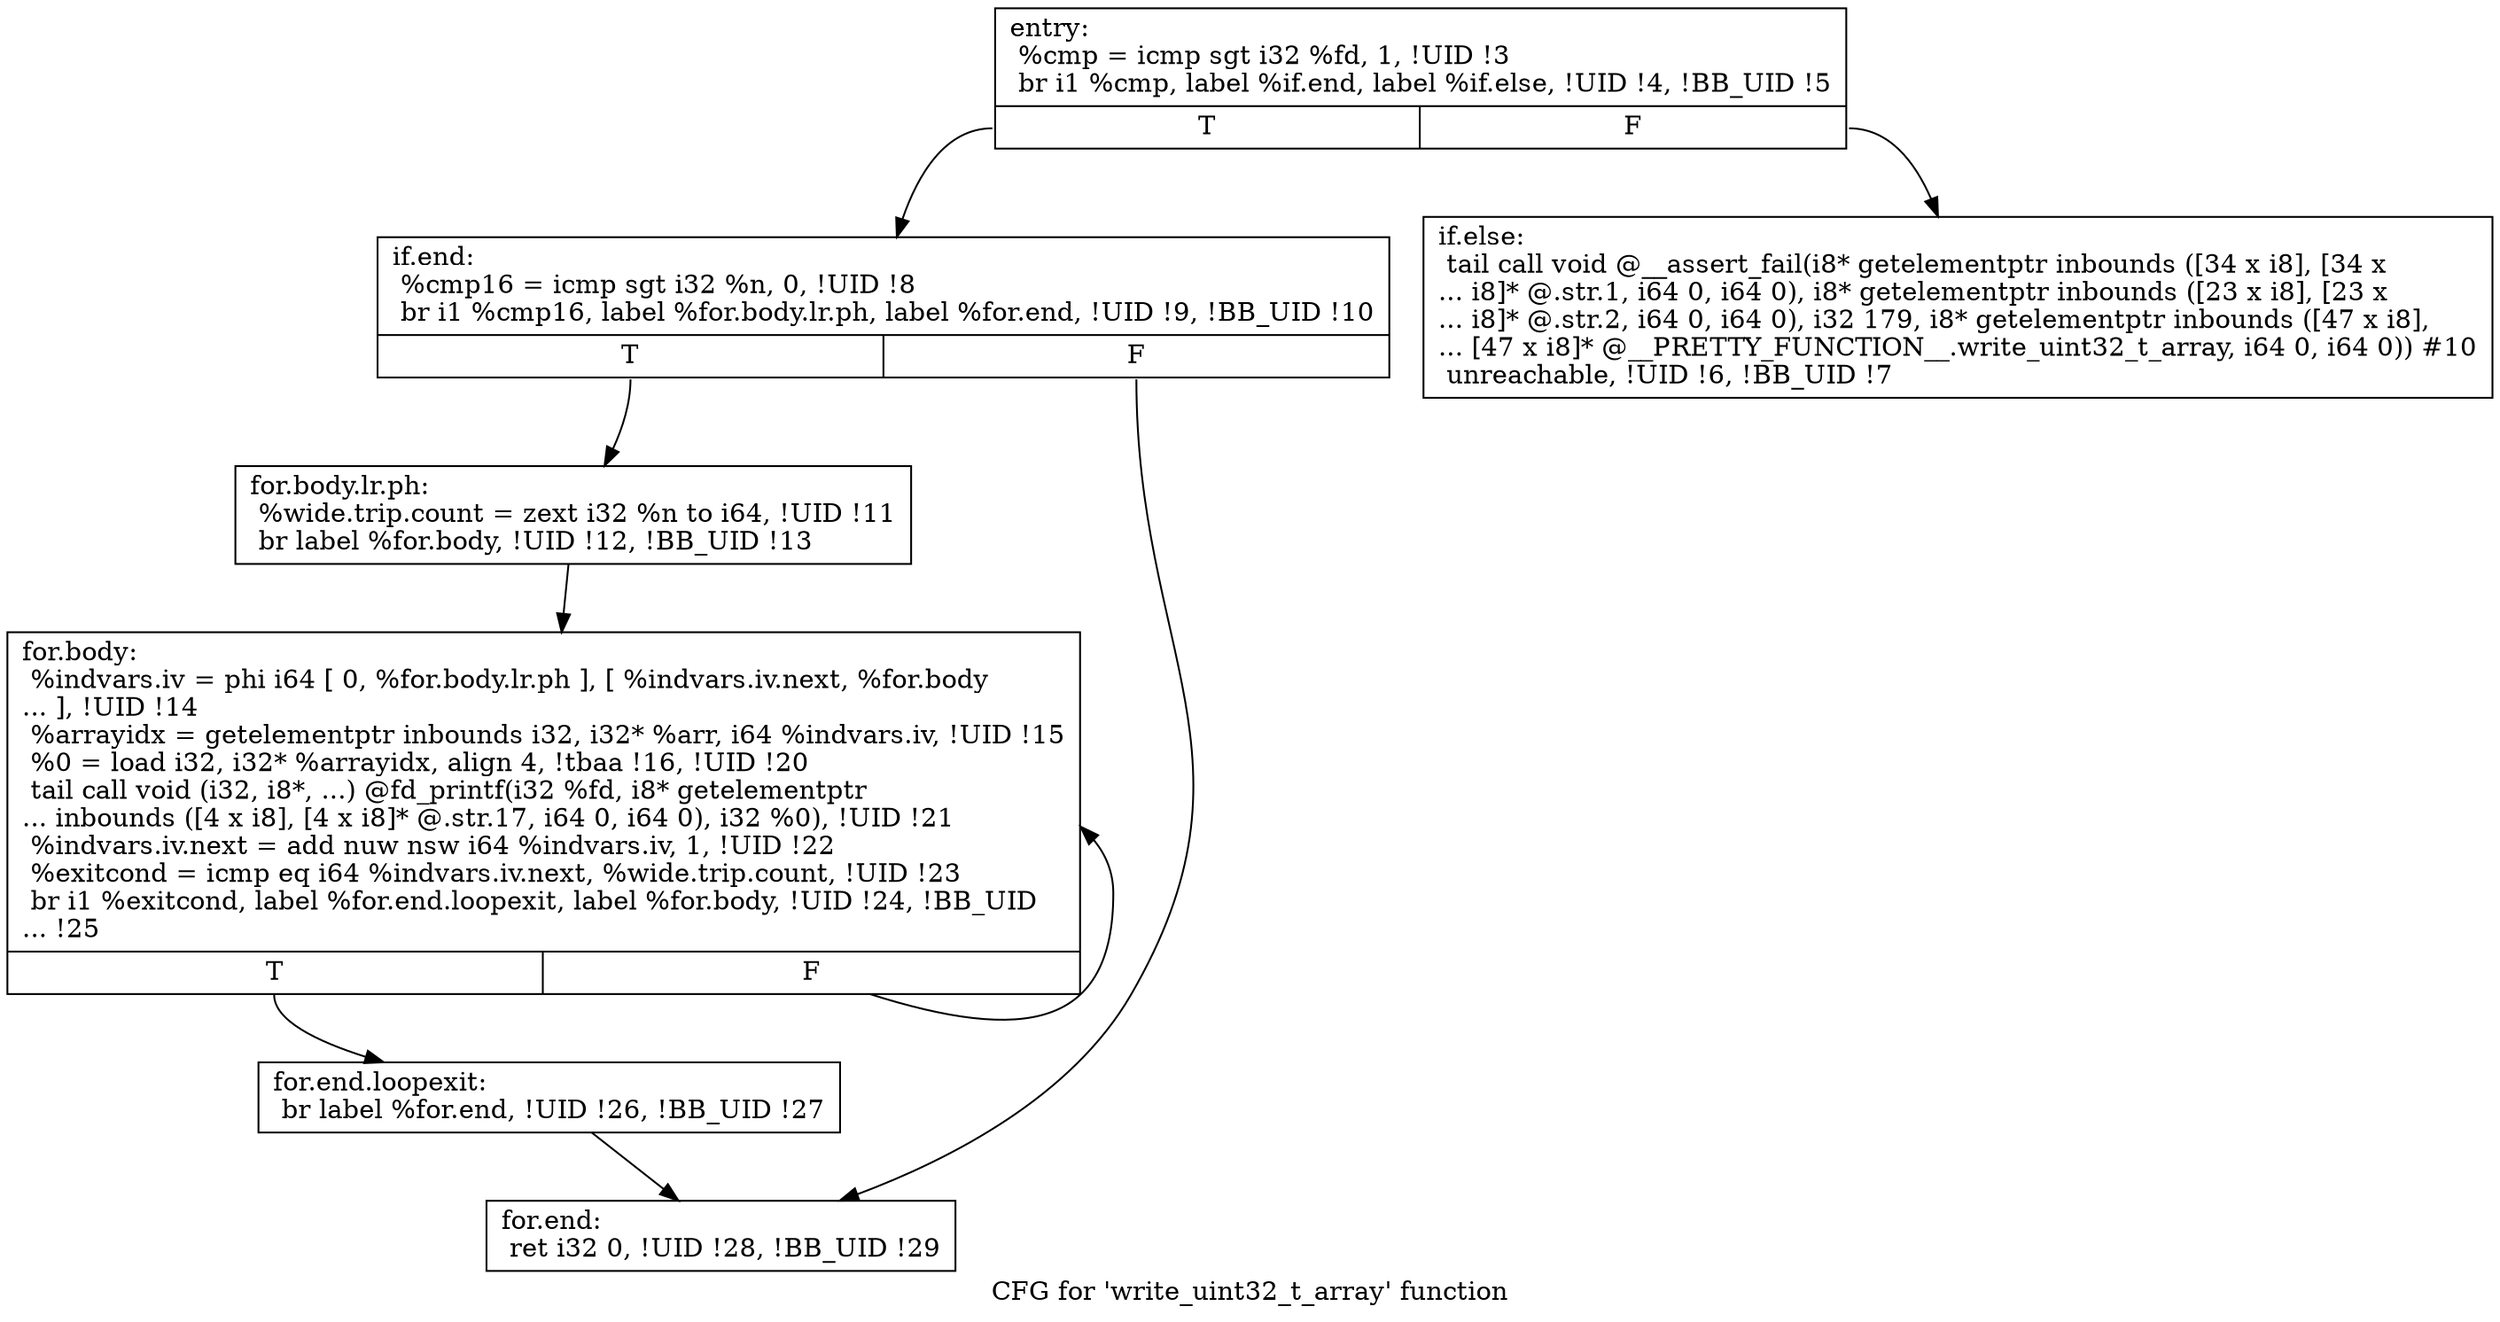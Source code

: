 digraph "CFG for 'write_uint32_t_array' function" {
	label="CFG for 'write_uint32_t_array' function";

	Node0x55f0144a5640 [shape=record,label="{entry:\l  %cmp = icmp sgt i32 %fd, 1, !UID !3\l  br i1 %cmp, label %if.end, label %if.else, !UID !4, !BB_UID !5\l|{<s0>T|<s1>F}}"];
	Node0x55f0144a5640:s0 -> Node0x55f0144cb7e0;
	Node0x55f0144a5640:s1 -> Node0x55f0144cb790;
	Node0x55f0144cb790 [shape=record,label="{if.else:                                          \l  tail call void @__assert_fail(i8* getelementptr inbounds ([34 x i8], [34 x\l... i8]* @.str.1, i64 0, i64 0), i8* getelementptr inbounds ([23 x i8], [23 x\l... i8]* @.str.2, i64 0, i64 0), i32 179, i8* getelementptr inbounds ([47 x i8],\l... [47 x i8]* @__PRETTY_FUNCTION__.write_uint32_t_array, i64 0, i64 0)) #10\l  unreachable, !UID !6, !BB_UID !7\l}"];
	Node0x55f0144cb7e0 [shape=record,label="{if.end:                                           \l  %cmp16 = icmp sgt i32 %n, 0, !UID !8\l  br i1 %cmp16, label %for.body.lr.ph, label %for.end, !UID !9, !BB_UID !10\l|{<s0>T|<s1>F}}"];
	Node0x55f0144cb7e0:s0 -> Node0x55f0144cb830;
	Node0x55f0144cb7e0:s1 -> Node0x55f0144cb920;
	Node0x55f0144cb830 [shape=record,label="{for.body.lr.ph:                                   \l  %wide.trip.count = zext i32 %n to i64, !UID !11\l  br label %for.body, !UID !12, !BB_UID !13\l}"];
	Node0x55f0144cb830 -> Node0x55f0144cb880;
	Node0x55f0144cb880 [shape=record,label="{for.body:                                         \l  %indvars.iv = phi i64 [ 0, %for.body.lr.ph ], [ %indvars.iv.next, %for.body\l... ], !UID !14\l  %arrayidx = getelementptr inbounds i32, i32* %arr, i64 %indvars.iv, !UID !15\l  %0 = load i32, i32* %arrayidx, align 4, !tbaa !16, !UID !20\l  tail call void (i32, i8*, ...) @fd_printf(i32 %fd, i8* getelementptr\l... inbounds ([4 x i8], [4 x i8]* @.str.17, i64 0, i64 0), i32 %0), !UID !21\l  %indvars.iv.next = add nuw nsw i64 %indvars.iv, 1, !UID !22\l  %exitcond = icmp eq i64 %indvars.iv.next, %wide.trip.count, !UID !23\l  br i1 %exitcond, label %for.end.loopexit, label %for.body, !UID !24, !BB_UID\l... !25\l|{<s0>T|<s1>F}}"];
	Node0x55f0144cb880:s0 -> Node0x55f0144cb8d0;
	Node0x55f0144cb880:s1 -> Node0x55f0144cb880;
	Node0x55f0144cb8d0 [shape=record,label="{for.end.loopexit:                                 \l  br label %for.end, !UID !26, !BB_UID !27\l}"];
	Node0x55f0144cb8d0 -> Node0x55f0144cb920;
	Node0x55f0144cb920 [shape=record,label="{for.end:                                          \l  ret i32 0, !UID !28, !BB_UID !29\l}"];
}

